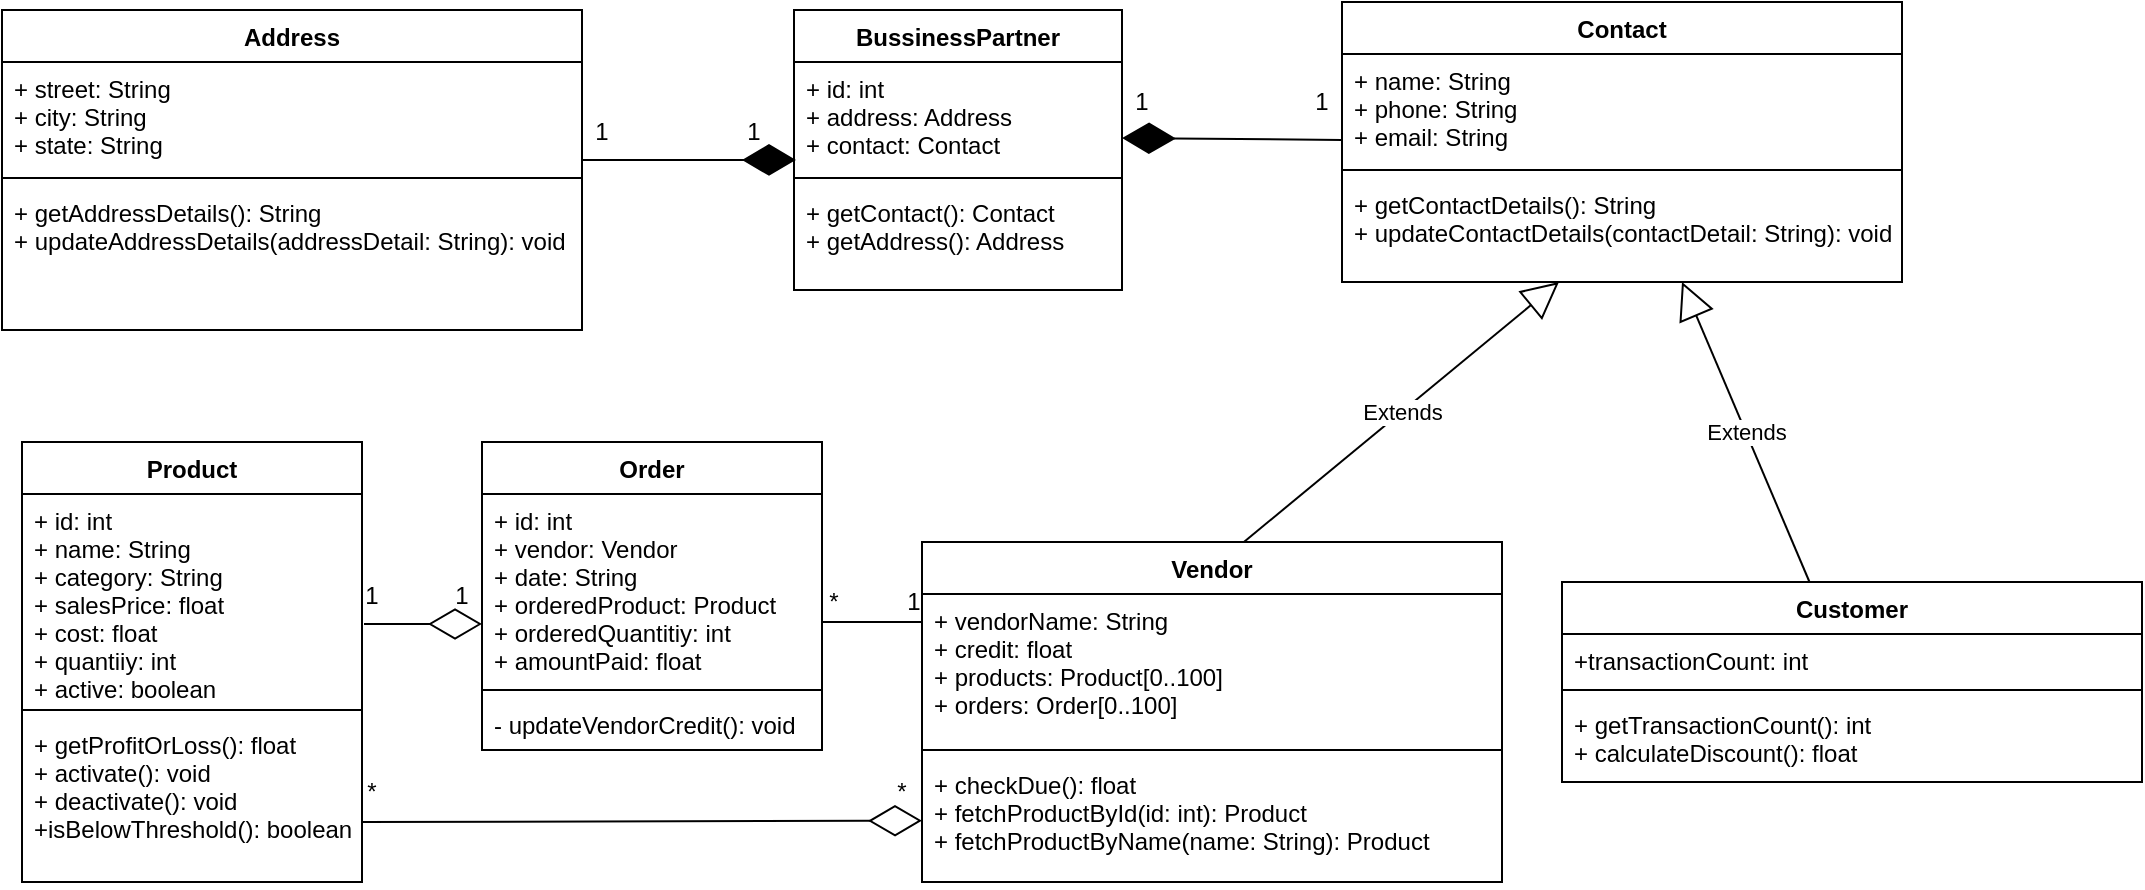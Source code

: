 <mxfile version="14.9.0" type="github">
  <diagram id="C5RBs43oDa-KdzZeNtuy" name="Page-1">
    <mxGraphModel dx="868" dy="450" grid="1" gridSize="10" guides="1" tooltips="1" connect="1" arrows="1" fold="1" page="1" pageScale="1" pageWidth="827" pageHeight="1169" background="none" math="0" shadow="0">
      <root>
        <mxCell id="WIyWlLk6GJQsqaUBKTNV-0" />
        <mxCell id="WIyWlLk6GJQsqaUBKTNV-1" parent="WIyWlLk6GJQsqaUBKTNV-0" />
        <mxCell id="bf0i7rBuCc89XH2iVv8N-8" value="Product&#xa;" style="swimlane;fontStyle=1;align=center;verticalAlign=top;childLayout=stackLayout;horizontal=1;startSize=26;horizontalStack=0;resizeParent=1;resizeParentMax=0;resizeLast=0;collapsible=1;marginBottom=0;" vertex="1" parent="WIyWlLk6GJQsqaUBKTNV-1">
          <mxGeometry x="30" y="490" width="170" height="220" as="geometry" />
        </mxCell>
        <mxCell id="bf0i7rBuCc89XH2iVv8N-9" value="+ id: int&#xa;+ name: String&#xa;+ category: String&#xa;+ salesPrice: float&#xa;+ cost: float&#xa;+ quantiiy: int&#xa;+ active: boolean" style="text;strokeColor=none;fillColor=none;align=left;verticalAlign=top;spacingLeft=4;spacingRight=4;overflow=hidden;rotatable=0;points=[[0,0.5],[1,0.5]];portConstraint=eastwest;" vertex="1" parent="bf0i7rBuCc89XH2iVv8N-8">
          <mxGeometry y="26" width="170" height="104" as="geometry" />
        </mxCell>
        <mxCell id="bf0i7rBuCc89XH2iVv8N-10" value="" style="line;strokeWidth=1;fillColor=none;align=left;verticalAlign=middle;spacingTop=-1;spacingLeft=3;spacingRight=3;rotatable=0;labelPosition=right;points=[];portConstraint=eastwest;" vertex="1" parent="bf0i7rBuCc89XH2iVv8N-8">
          <mxGeometry y="130" width="170" height="8" as="geometry" />
        </mxCell>
        <mxCell id="bf0i7rBuCc89XH2iVv8N-11" value="+ getProfitOrLoss(): float&#xa;+ activate(): void&#xa;+ deactivate(): void&#xa;+isBelowThreshold(): boolean " style="text;strokeColor=none;fillColor=none;align=left;verticalAlign=top;spacingLeft=4;spacingRight=4;overflow=hidden;rotatable=0;points=[[0,0.5],[1,0.5]];portConstraint=eastwest;" vertex="1" parent="bf0i7rBuCc89XH2iVv8N-8">
          <mxGeometry y="138" width="170" height="82" as="geometry" />
        </mxCell>
        <mxCell id="bf0i7rBuCc89XH2iVv8N-12" value="Order&#xa;" style="swimlane;fontStyle=1;align=center;verticalAlign=top;childLayout=stackLayout;horizontal=1;startSize=26;horizontalStack=0;resizeParent=1;resizeParentMax=0;resizeLast=0;collapsible=1;marginBottom=0;" vertex="1" parent="WIyWlLk6GJQsqaUBKTNV-1">
          <mxGeometry x="260" y="490" width="170" height="154" as="geometry" />
        </mxCell>
        <mxCell id="bf0i7rBuCc89XH2iVv8N-13" value="+ id: int&#xa;+ vendor: Vendor&#xa;+ date: String&#xa;+ orderedProduct: Product&#xa;+ orderedQuantitiy: int&#xa;+ amountPaid: float" style="text;strokeColor=none;fillColor=none;align=left;verticalAlign=top;spacingLeft=4;spacingRight=4;overflow=hidden;rotatable=0;points=[[0,0.5],[1,0.5]];portConstraint=eastwest;" vertex="1" parent="bf0i7rBuCc89XH2iVv8N-12">
          <mxGeometry y="26" width="170" height="94" as="geometry" />
        </mxCell>
        <mxCell id="bf0i7rBuCc89XH2iVv8N-14" value="" style="line;strokeWidth=1;fillColor=none;align=left;verticalAlign=middle;spacingTop=-1;spacingLeft=3;spacingRight=3;rotatable=0;labelPosition=right;points=[];portConstraint=eastwest;" vertex="1" parent="bf0i7rBuCc89XH2iVv8N-12">
          <mxGeometry y="120" width="170" height="8" as="geometry" />
        </mxCell>
        <mxCell id="bf0i7rBuCc89XH2iVv8N-15" value="- updateVendorCredit(): void" style="text;strokeColor=none;fillColor=none;align=left;verticalAlign=top;spacingLeft=4;spacingRight=4;overflow=hidden;rotatable=0;points=[[0,0.5],[1,0.5]];portConstraint=eastwest;" vertex="1" parent="bf0i7rBuCc89XH2iVv8N-12">
          <mxGeometry y="128" width="170" height="26" as="geometry" />
        </mxCell>
        <mxCell id="bf0i7rBuCc89XH2iVv8N-16" value="Customer&#xa;&#xa;" style="swimlane;fontStyle=1;align=center;verticalAlign=top;childLayout=stackLayout;horizontal=1;startSize=26;horizontalStack=0;resizeParent=1;resizeParentMax=0;resizeLast=0;collapsible=1;marginBottom=0;" vertex="1" parent="WIyWlLk6GJQsqaUBKTNV-1">
          <mxGeometry x="800" y="560" width="290" height="100" as="geometry" />
        </mxCell>
        <mxCell id="bf0i7rBuCc89XH2iVv8N-17" value="+transactionCount: int" style="text;strokeColor=none;fillColor=none;align=left;verticalAlign=top;spacingLeft=4;spacingRight=4;overflow=hidden;rotatable=0;points=[[0,0.5],[1,0.5]];portConstraint=eastwest;" vertex="1" parent="bf0i7rBuCc89XH2iVv8N-16">
          <mxGeometry y="26" width="290" height="24" as="geometry" />
        </mxCell>
        <mxCell id="bf0i7rBuCc89XH2iVv8N-18" value="" style="line;strokeWidth=1;fillColor=none;align=left;verticalAlign=middle;spacingTop=-1;spacingLeft=3;spacingRight=3;rotatable=0;labelPosition=right;points=[];portConstraint=eastwest;" vertex="1" parent="bf0i7rBuCc89XH2iVv8N-16">
          <mxGeometry y="50" width="290" height="8" as="geometry" />
        </mxCell>
        <mxCell id="bf0i7rBuCc89XH2iVv8N-19" value="+ getTransactionCount(): int&#xa;+ calculateDiscount(): float" style="text;strokeColor=none;fillColor=none;align=left;verticalAlign=top;spacingLeft=4;spacingRight=4;overflow=hidden;rotatable=0;points=[[0,0.5],[1,0.5]];portConstraint=eastwest;" vertex="1" parent="bf0i7rBuCc89XH2iVv8N-16">
          <mxGeometry y="58" width="290" height="42" as="geometry" />
        </mxCell>
        <mxCell id="bf0i7rBuCc89XH2iVv8N-61" value="Contact&#xa;" style="swimlane;fontStyle=1;align=center;verticalAlign=top;childLayout=stackLayout;horizontal=1;startSize=26;horizontalStack=0;resizeParent=1;resizeParentMax=0;resizeLast=0;collapsible=1;marginBottom=0;flipH=0;flipV=0;" vertex="1" parent="WIyWlLk6GJQsqaUBKTNV-1">
          <mxGeometry x="690" y="270" width="280" height="140" as="geometry" />
        </mxCell>
        <mxCell id="bf0i7rBuCc89XH2iVv8N-62" value="+ name: String&#xa;+ phone: String&#xa;+ email: String" style="text;strokeColor=none;fillColor=none;align=left;verticalAlign=top;spacingLeft=4;spacingRight=4;overflow=hidden;rotatable=0;points=[[0,0.5],[1,0.5]];portConstraint=eastwest;" vertex="1" parent="bf0i7rBuCc89XH2iVv8N-61">
          <mxGeometry y="26" width="280" height="54" as="geometry" />
        </mxCell>
        <mxCell id="bf0i7rBuCc89XH2iVv8N-63" value="" style="line;strokeWidth=1;fillColor=none;align=left;verticalAlign=middle;spacingTop=-1;spacingLeft=3;spacingRight=3;rotatable=0;labelPosition=right;points=[];portConstraint=eastwest;" vertex="1" parent="bf0i7rBuCc89XH2iVv8N-61">
          <mxGeometry y="80" width="280" height="8" as="geometry" />
        </mxCell>
        <mxCell id="bf0i7rBuCc89XH2iVv8N-64" value="+ getContactDetails(): String&#xa;+ updateContactDetails(contactDetail: String): void" style="text;strokeColor=none;fillColor=none;align=left;verticalAlign=top;spacingLeft=4;spacingRight=4;overflow=hidden;rotatable=0;points=[[0,0.5],[1,0.5]];portConstraint=eastwest;" vertex="1" parent="bf0i7rBuCc89XH2iVv8N-61">
          <mxGeometry y="88" width="280" height="52" as="geometry" />
        </mxCell>
        <mxCell id="bf0i7rBuCc89XH2iVv8N-90" value="BussinessPartner" style="swimlane;fontStyle=1;align=center;verticalAlign=top;childLayout=stackLayout;horizontal=1;startSize=26;horizontalStack=0;resizeParent=1;resizeParentMax=0;resizeLast=0;collapsible=1;marginBottom=0;" vertex="1" parent="WIyWlLk6GJQsqaUBKTNV-1">
          <mxGeometry x="416" y="274" width="164" height="140" as="geometry" />
        </mxCell>
        <mxCell id="bf0i7rBuCc89XH2iVv8N-91" value="+ id: int&#xa;+ address: Address&#xa;+ contact: Contact" style="text;strokeColor=none;fillColor=none;align=left;verticalAlign=top;spacingLeft=4;spacingRight=4;overflow=hidden;rotatable=0;points=[[0,0.5],[1,0.5]];portConstraint=eastwest;" vertex="1" parent="bf0i7rBuCc89XH2iVv8N-90">
          <mxGeometry y="26" width="164" height="54" as="geometry" />
        </mxCell>
        <mxCell id="bf0i7rBuCc89XH2iVv8N-92" value="" style="line;strokeWidth=1;fillColor=none;align=left;verticalAlign=middle;spacingTop=-1;spacingLeft=3;spacingRight=3;rotatable=0;labelPosition=right;points=[];portConstraint=eastwest;" vertex="1" parent="bf0i7rBuCc89XH2iVv8N-90">
          <mxGeometry y="80" width="164" height="8" as="geometry" />
        </mxCell>
        <mxCell id="bf0i7rBuCc89XH2iVv8N-93" value="+ getContact(): Contact&#xa;+ getAddress(): Address" style="text;strokeColor=none;fillColor=none;align=left;verticalAlign=top;spacingLeft=4;spacingRight=4;overflow=hidden;rotatable=0;points=[[0,0.5],[1,0.5]];portConstraint=eastwest;" vertex="1" parent="bf0i7rBuCc89XH2iVv8N-90">
          <mxGeometry y="88" width="164" height="52" as="geometry" />
        </mxCell>
        <mxCell id="bf0i7rBuCc89XH2iVv8N-94" value="Address&#xa;" style="swimlane;fontStyle=1;align=center;verticalAlign=top;childLayout=stackLayout;horizontal=1;startSize=26;horizontalStack=0;resizeParent=1;resizeParentMax=0;resizeLast=0;collapsible=1;marginBottom=0;" vertex="1" parent="WIyWlLk6GJQsqaUBKTNV-1">
          <mxGeometry x="20" y="274" width="290" height="160" as="geometry" />
        </mxCell>
        <mxCell id="bf0i7rBuCc89XH2iVv8N-95" value="+ street: String&#xa;+ city: String&#xa;+ state: String" style="text;strokeColor=none;fillColor=none;align=left;verticalAlign=top;spacingLeft=4;spacingRight=4;overflow=hidden;rotatable=0;points=[[0,0.5],[1,0.5]];portConstraint=eastwest;" vertex="1" parent="bf0i7rBuCc89XH2iVv8N-94">
          <mxGeometry y="26" width="290" height="54" as="geometry" />
        </mxCell>
        <mxCell id="bf0i7rBuCc89XH2iVv8N-96" value="" style="line;strokeWidth=1;fillColor=none;align=left;verticalAlign=middle;spacingTop=-1;spacingLeft=3;spacingRight=3;rotatable=0;labelPosition=right;points=[];portConstraint=eastwest;" vertex="1" parent="bf0i7rBuCc89XH2iVv8N-94">
          <mxGeometry y="80" width="290" height="8" as="geometry" />
        </mxCell>
        <mxCell id="bf0i7rBuCc89XH2iVv8N-97" value="+ getAddressDetails(): String&#xa;+ updateAddressDetails(addressDetail: String): void" style="text;strokeColor=none;fillColor=none;align=left;verticalAlign=top;spacingLeft=4;spacingRight=4;overflow=hidden;rotatable=0;points=[[0,0.5],[1,0.5]];portConstraint=eastwest;" vertex="1" parent="bf0i7rBuCc89XH2iVv8N-94">
          <mxGeometry y="88" width="290" height="72" as="geometry" />
        </mxCell>
        <mxCell id="bf0i7rBuCc89XH2iVv8N-99" value="" style="endArrow=diamondThin;endFill=1;endSize=24;html=1;entryX=0.006;entryY=0.907;entryDx=0;entryDy=0;entryPerimeter=0;" edge="1" parent="WIyWlLk6GJQsqaUBKTNV-1" target="bf0i7rBuCc89XH2iVv8N-91">
          <mxGeometry width="160" relative="1" as="geometry">
            <mxPoint x="310" y="349" as="sourcePoint" />
            <mxPoint x="530" y="880" as="targetPoint" />
          </mxGeometry>
        </mxCell>
        <mxCell id="bf0i7rBuCc89XH2iVv8N-103" value="" style="endArrow=diamondThin;endFill=1;endSize=24;html=1;exitX=0;exitY=0.796;exitDx=0;exitDy=0;exitPerimeter=0;" edge="1" parent="WIyWlLk6GJQsqaUBKTNV-1" source="bf0i7rBuCc89XH2iVv8N-62">
          <mxGeometry width="160" relative="1" as="geometry">
            <mxPoint x="370" y="880" as="sourcePoint" />
            <mxPoint x="580" y="338" as="targetPoint" />
            <Array as="points" />
          </mxGeometry>
        </mxCell>
        <mxCell id="bf0i7rBuCc89XH2iVv8N-104" value="1" style="text;html=1;strokeColor=none;fillColor=none;align=center;verticalAlign=middle;whiteSpace=wrap;rounded=0;" vertex="1" parent="WIyWlLk6GJQsqaUBKTNV-1">
          <mxGeometry x="310" y="330" width="20" height="10" as="geometry" />
        </mxCell>
        <mxCell id="bf0i7rBuCc89XH2iVv8N-105" value="Extends" style="endArrow=block;endSize=16;endFill=0;html=1;exitX=0.555;exitY=0;exitDx=0;exitDy=0;exitPerimeter=0;" edge="1" parent="WIyWlLk6GJQsqaUBKTNV-1" source="bf0i7rBuCc89XH2iVv8N-20" target="bf0i7rBuCc89XH2iVv8N-64">
          <mxGeometry width="160" relative="1" as="geometry">
            <mxPoint x="680" y="488" as="sourcePoint" />
            <mxPoint x="840" y="460" as="targetPoint" />
          </mxGeometry>
        </mxCell>
        <mxCell id="bf0i7rBuCc89XH2iVv8N-134" value="Extends" style="endArrow=block;endSize=16;endFill=0;html=1;" edge="1" parent="WIyWlLk6GJQsqaUBKTNV-1" source="bf0i7rBuCc89XH2iVv8N-16">
          <mxGeometry width="160" relative="1" as="geometry">
            <mxPoint x="960" y="557" as="sourcePoint" />
            <mxPoint x="860" y="410" as="targetPoint" />
          </mxGeometry>
        </mxCell>
        <mxCell id="bf0i7rBuCc89XH2iVv8N-20" value="Vendor&#xa;" style="swimlane;fontStyle=1;align=center;verticalAlign=top;childLayout=stackLayout;horizontal=1;startSize=26;horizontalStack=0;resizeParent=1;resizeParentMax=0;resizeLast=0;collapsible=1;marginBottom=0;" vertex="1" parent="WIyWlLk6GJQsqaUBKTNV-1">
          <mxGeometry x="480" y="540" width="290" height="170" as="geometry" />
        </mxCell>
        <mxCell id="bf0i7rBuCc89XH2iVv8N-21" value="+ vendorName: String&#xa;+ credit: float&#xa;+ products: Product[0..100]&#xa;+ orders: Order[0..100]" style="text;strokeColor=none;fillColor=none;align=left;verticalAlign=top;spacingLeft=4;spacingRight=4;overflow=hidden;rotatable=0;points=[[0,0.5],[1,0.5]];portConstraint=eastwest;" vertex="1" parent="bf0i7rBuCc89XH2iVv8N-20">
          <mxGeometry y="26" width="290" height="74" as="geometry" />
        </mxCell>
        <mxCell id="bf0i7rBuCc89XH2iVv8N-22" value="" style="line;strokeWidth=1;fillColor=none;align=left;verticalAlign=middle;spacingTop=-1;spacingLeft=3;spacingRight=3;rotatable=0;labelPosition=right;points=[];portConstraint=eastwest;" vertex="1" parent="bf0i7rBuCc89XH2iVv8N-20">
          <mxGeometry y="100" width="290" height="8" as="geometry" />
        </mxCell>
        <mxCell id="bf0i7rBuCc89XH2iVv8N-23" value="+ checkDue(): float&#xa;+ fetchProductById(id: int): Product&#xa;+ fetchProductByName(name: String): Product" style="text;strokeColor=none;fillColor=none;align=left;verticalAlign=top;spacingLeft=4;spacingRight=4;overflow=hidden;rotatable=0;points=[[0,0.5],[1,0.5]];portConstraint=eastwest;" vertex="1" parent="bf0i7rBuCc89XH2iVv8N-20">
          <mxGeometry y="108" width="290" height="62" as="geometry" />
        </mxCell>
        <mxCell id="bf0i7rBuCc89XH2iVv8N-154" value="" style="endArrow=diamondThin;endFill=0;endSize=24;html=1;" edge="1" parent="WIyWlLk6GJQsqaUBKTNV-1" target="bf0i7rBuCc89XH2iVv8N-23">
          <mxGeometry width="160" relative="1" as="geometry">
            <mxPoint x="200" y="680" as="sourcePoint" />
            <mxPoint x="479" y="681" as="targetPoint" />
          </mxGeometry>
        </mxCell>
        <mxCell id="bf0i7rBuCc89XH2iVv8N-155" value="" style="endArrow=diamondThin;endFill=0;endSize=24;html=1;" edge="1" parent="WIyWlLk6GJQsqaUBKTNV-1">
          <mxGeometry width="160" relative="1" as="geometry">
            <mxPoint x="201" y="581" as="sourcePoint" />
            <mxPoint x="260" y="581" as="targetPoint" />
          </mxGeometry>
        </mxCell>
        <mxCell id="bf0i7rBuCc89XH2iVv8N-158" value="" style="line;strokeWidth=1;rotatable=0;dashed=0;labelPosition=right;align=left;verticalAlign=middle;spacingTop=0;spacingLeft=6;points=[];portConstraint=eastwest;" vertex="1" parent="WIyWlLk6GJQsqaUBKTNV-1">
          <mxGeometry x="430" y="575" width="50" height="10" as="geometry" />
        </mxCell>
        <mxCell id="bf0i7rBuCc89XH2iVv8N-164" value="*" style="text;html=1;strokeColor=none;fillColor=none;align=center;verticalAlign=middle;whiteSpace=wrap;rounded=0;" vertex="1" parent="WIyWlLk6GJQsqaUBKTNV-1">
          <mxGeometry x="200" y="660" width="10" height="10" as="geometry" />
        </mxCell>
        <mxCell id="bf0i7rBuCc89XH2iVv8N-165" value="*" style="text;html=1;strokeColor=none;fillColor=none;align=center;verticalAlign=middle;whiteSpace=wrap;rounded=0;" vertex="1" parent="WIyWlLk6GJQsqaUBKTNV-1">
          <mxGeometry x="450" y="655" width="40" height="20" as="geometry" />
        </mxCell>
        <mxCell id="bf0i7rBuCc89XH2iVv8N-166" value="1" style="text;html=1;strokeColor=none;fillColor=none;align=center;verticalAlign=middle;whiteSpace=wrap;rounded=0;" vertex="1" parent="WIyWlLk6GJQsqaUBKTNV-1">
          <mxGeometry x="120" y="557" width="170" height="20" as="geometry" />
        </mxCell>
        <mxCell id="bf0i7rBuCc89XH2iVv8N-167" value="1" style="text;html=1;strokeColor=none;fillColor=none;align=center;verticalAlign=middle;whiteSpace=wrap;rounded=0;" vertex="1" parent="WIyWlLk6GJQsqaUBKTNV-1">
          <mxGeometry x="230" y="557" width="40" height="20" as="geometry" />
        </mxCell>
        <mxCell id="bf0i7rBuCc89XH2iVv8N-168" value="*" style="text;html=1;strokeColor=none;fillColor=none;align=center;verticalAlign=middle;whiteSpace=wrap;rounded=0;" vertex="1" parent="WIyWlLk6GJQsqaUBKTNV-1">
          <mxGeometry x="416" y="560" width="40" height="20" as="geometry" />
        </mxCell>
        <mxCell id="bf0i7rBuCc89XH2iVv8N-169" value="1" style="text;html=1;strokeColor=none;fillColor=none;align=center;verticalAlign=middle;whiteSpace=wrap;rounded=0;" vertex="1" parent="WIyWlLk6GJQsqaUBKTNV-1">
          <mxGeometry x="456" y="560" width="40" height="20" as="geometry" />
        </mxCell>
        <mxCell id="bf0i7rBuCc89XH2iVv8N-171" value="1" style="text;html=1;strokeColor=none;fillColor=none;align=center;verticalAlign=middle;whiteSpace=wrap;rounded=0;" vertex="1" parent="WIyWlLk6GJQsqaUBKTNV-1">
          <mxGeometry x="570" y="310" width="40" height="20" as="geometry" />
        </mxCell>
        <mxCell id="bf0i7rBuCc89XH2iVv8N-172" value="1" style="text;html=1;strokeColor=none;fillColor=none;align=center;verticalAlign=middle;whiteSpace=wrap;rounded=0;" vertex="1" parent="WIyWlLk6GJQsqaUBKTNV-1">
          <mxGeometry x="376" y="325" width="40" height="20" as="geometry" />
        </mxCell>
        <mxCell id="bf0i7rBuCc89XH2iVv8N-174" value="1" style="text;html=1;strokeColor=none;fillColor=none;align=center;verticalAlign=middle;whiteSpace=wrap;rounded=0;" vertex="1" parent="WIyWlLk6GJQsqaUBKTNV-1">
          <mxGeometry x="660" y="310" width="40" height="20" as="geometry" />
        </mxCell>
      </root>
    </mxGraphModel>
  </diagram>
</mxfile>
